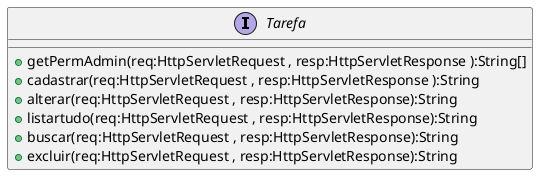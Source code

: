 @startuml

interface Tarefa {  	
    + getPermAdmin(req:HttpServletRequest , resp:HttpServletResponse ):String[]
    + cadastrar(req:HttpServletRequest , resp:HttpServletResponse ):String
    + alterar(req:HttpServletRequest , resp:HttpServletResponse):String
    + listartudo(req:HttpServletRequest , resp:HttpServletResponse):String
    + buscar(req:HttpServletRequest , resp:HttpServletResponse):String
    + excluir(req:HttpServletRequest , resp:HttpServletResponse):String
}
@enduml
